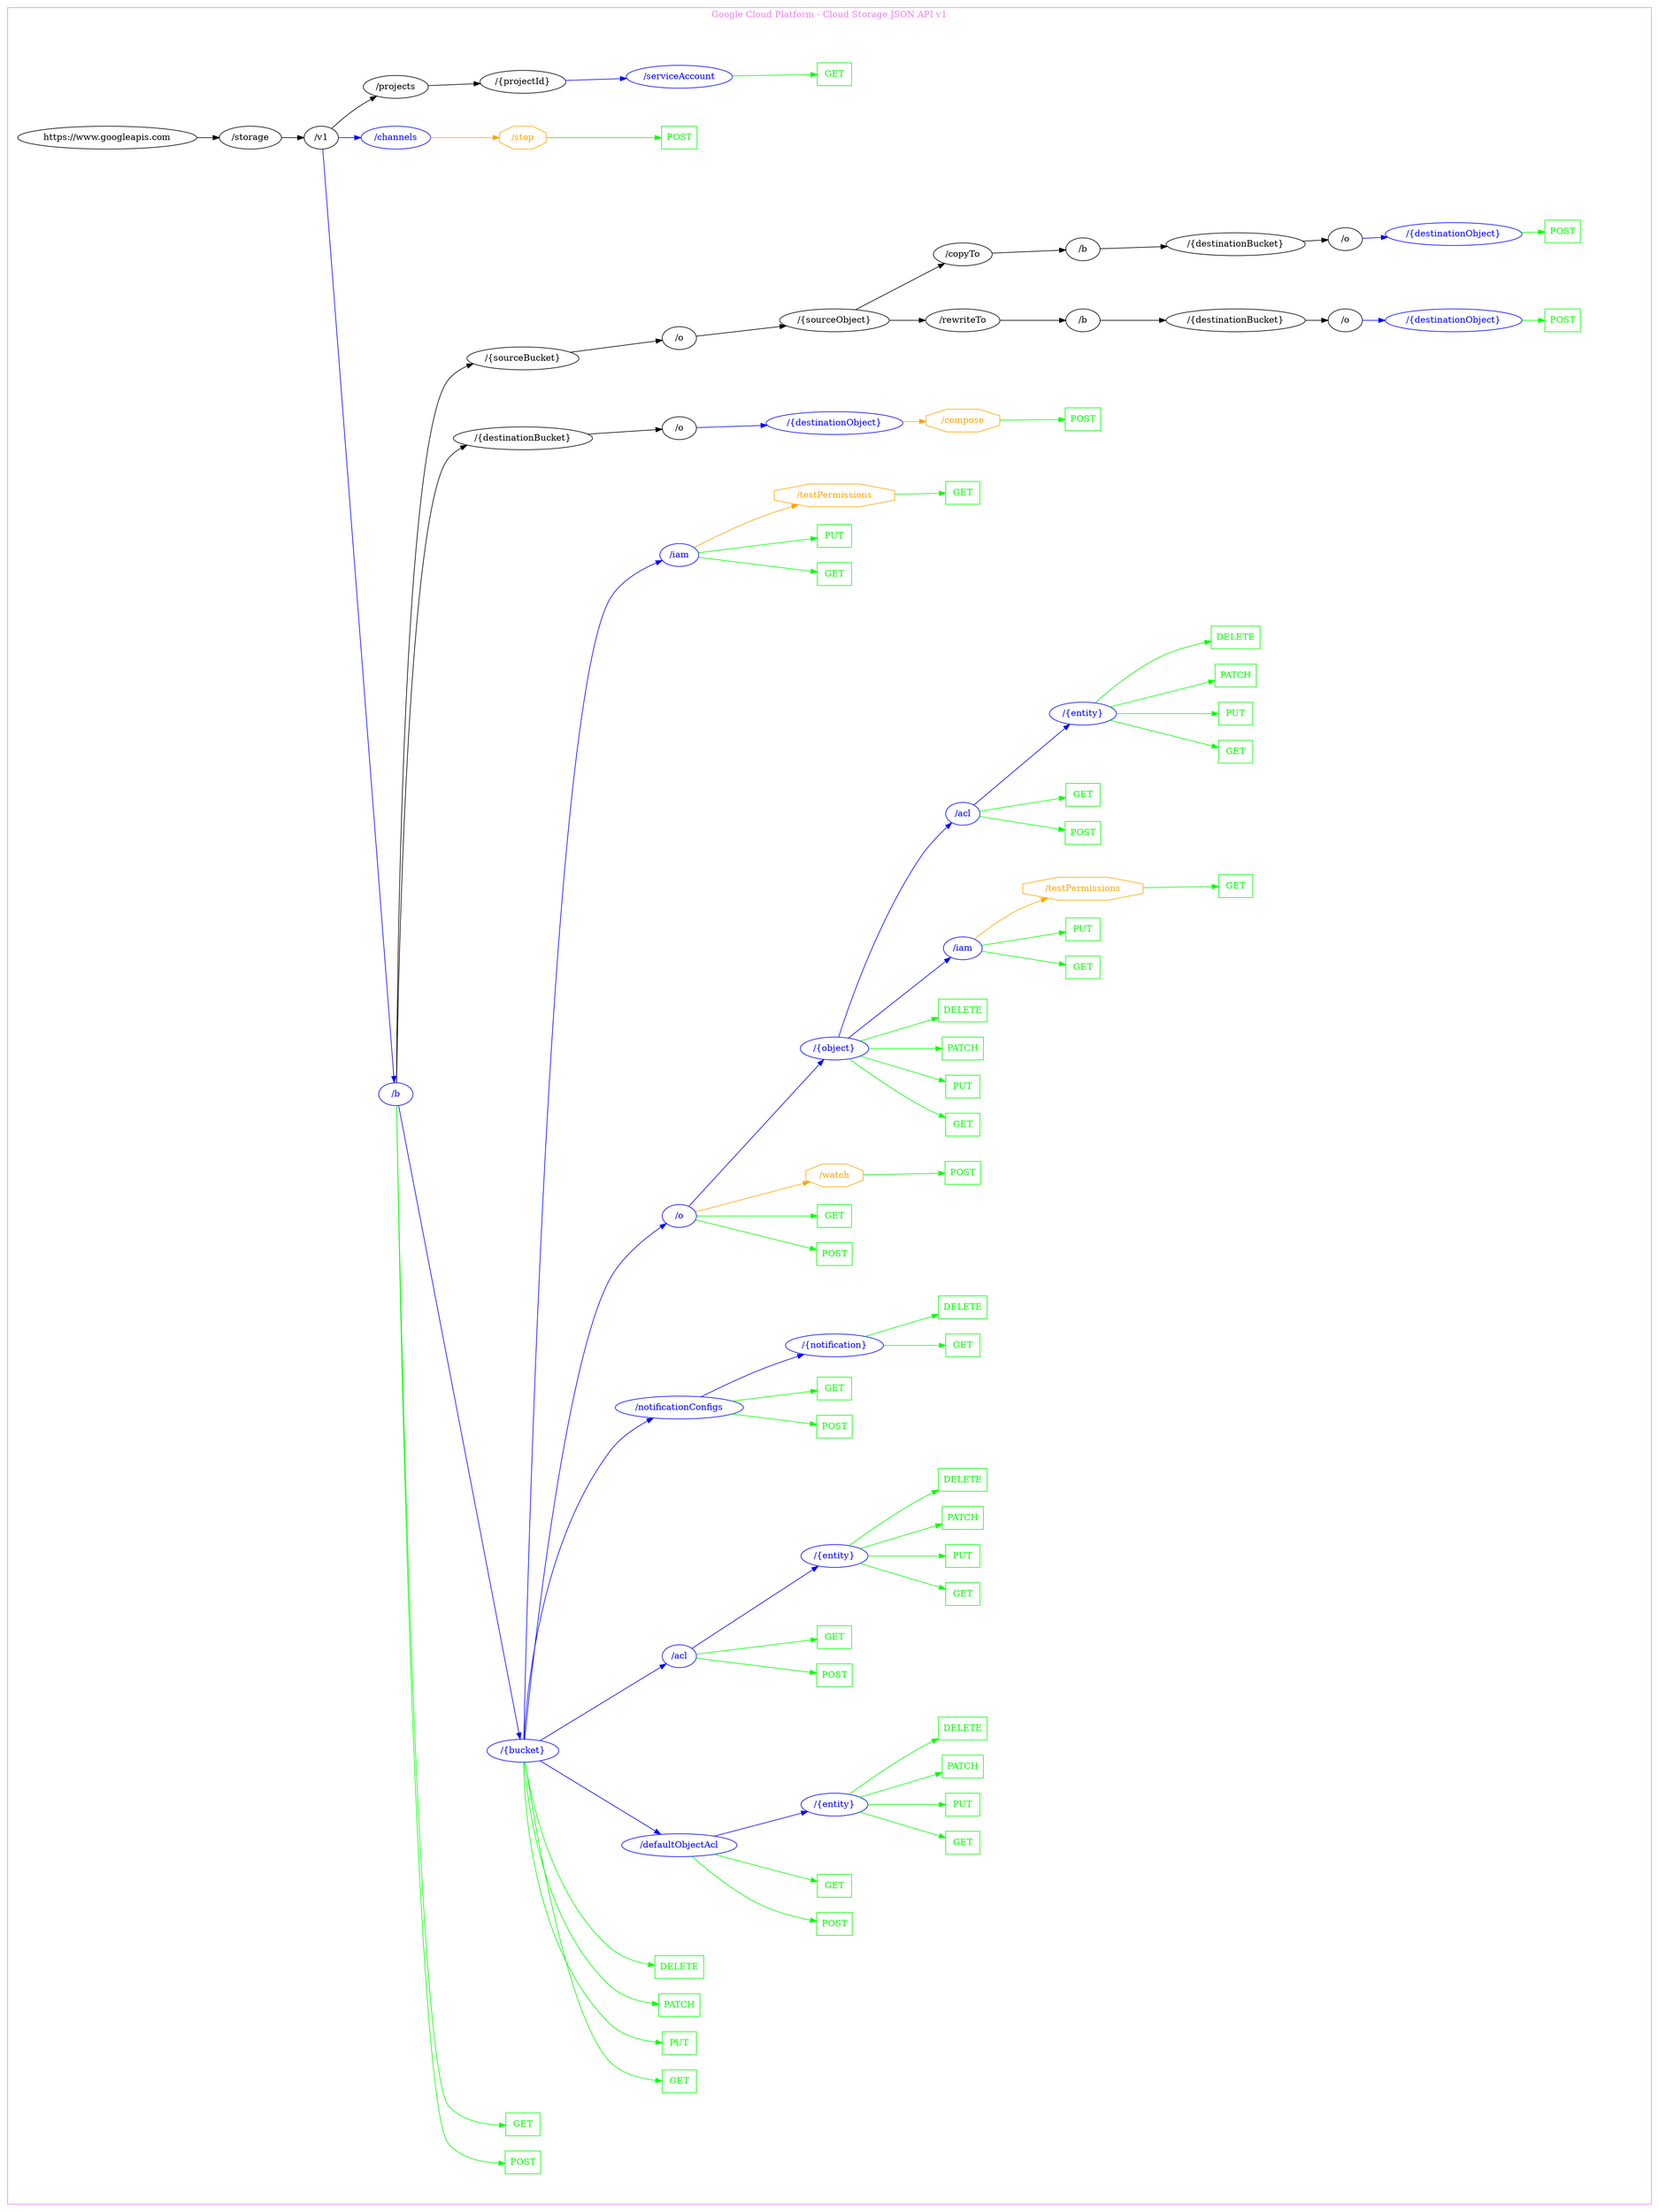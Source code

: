 digraph Cloud_Computing_REST_API {
rankdir="LR";
subgraph cluster_0 {
label="Google Cloud Platform - Cloud Storage JSON API v1"
color=violet
fontcolor=violet
subgraph cluster_1 {
label=""
color=white
fontcolor=white
node1 [label="https://www.googleapis.com", shape="ellipse", color="black", fontcolor="black"]
node1 -> node2 [color="black", fontcolor="black"]
subgraph cluster_2 {
label=""
color=white
fontcolor=white
node2 [label="/storage", shape="ellipse", color="black", fontcolor="black"]
node2 -> node3 [color="black", fontcolor="black"]
subgraph cluster_3 {
label=""
color=white
fontcolor=white
node3 [label="/v1", shape="ellipse", color="black", fontcolor="black"]
node3 -> node4 [color="blue", fontcolor="blue"]
subgraph cluster_4 {
label=""
color=white
fontcolor=white
node4 [label="/b", shape="ellipse", color="blue", fontcolor="blue"]
node4 -> node5 [color="green", fontcolor="green"]
subgraph cluster_5 {
label=""
color=white
fontcolor=white
node5 [label="POST", shape="box", color="green", fontcolor="green"]
}
node4 -> node6 [color="green", fontcolor="green"]
subgraph cluster_6 {
label=""
color=white
fontcolor=white
node6 [label="GET", shape="box", color="green", fontcolor="green"]
}
node4 -> node7 [color="blue", fontcolor="blue"]
subgraph cluster_7 {
label=""
color=white
fontcolor=white
node7 [label="/{bucket}", shape="ellipse", color="blue", fontcolor="blue"]
node7 -> node8 [color="green", fontcolor="green"]
subgraph cluster_8 {
label=""
color=white
fontcolor=white
node8 [label="GET", shape="box", color="green", fontcolor="green"]
}
node7 -> node9 [color="green", fontcolor="green"]
subgraph cluster_9 {
label=""
color=white
fontcolor=white
node9 [label="PUT", shape="box", color="green", fontcolor="green"]
}
node7 -> node10 [color="green", fontcolor="green"]
subgraph cluster_10 {
label=""
color=white
fontcolor=white
node10 [label="PATCH", shape="box", color="green", fontcolor="green"]
}
node7 -> node11 [color="green", fontcolor="green"]
subgraph cluster_11 {
label=""
color=white
fontcolor=white
node11 [label="DELETE", shape="box", color="green", fontcolor="green"]
}
node7 -> node12 [color="blue", fontcolor="blue"]
subgraph cluster_12 {
label=""
color=white
fontcolor=white
node12 [label="/defaultObjectAcl", shape="ellipse", color="blue", fontcolor="blue"]
node12 -> node13 [color="green", fontcolor="green"]
subgraph cluster_13 {
label=""
color=white
fontcolor=white
node13 [label="POST", shape="box", color="green", fontcolor="green"]
}
node12 -> node14 [color="green", fontcolor="green"]
subgraph cluster_14 {
label=""
color=white
fontcolor=white
node14 [label="GET", shape="box", color="green", fontcolor="green"]
}
node12 -> node15 [color="blue", fontcolor="blue"]
subgraph cluster_15 {
label=""
color=white
fontcolor=white
node15 [label="/{entity}", shape="ellipse", color="blue", fontcolor="blue"]
node15 -> node16 [color="green", fontcolor="green"]
subgraph cluster_16 {
label=""
color=white
fontcolor=white
node16 [label="GET", shape="box", color="green", fontcolor="green"]
}
node15 -> node17 [color="green", fontcolor="green"]
subgraph cluster_17 {
label=""
color=white
fontcolor=white
node17 [label="PUT", shape="box", color="green", fontcolor="green"]
}
node15 -> node18 [color="green", fontcolor="green"]
subgraph cluster_18 {
label=""
color=white
fontcolor=white
node18 [label="PATCH", shape="box", color="green", fontcolor="green"]
}
node15 -> node19 [color="green", fontcolor="green"]
subgraph cluster_19 {
label=""
color=white
fontcolor=white
node19 [label="DELETE", shape="box", color="green", fontcolor="green"]
}
}
}
node7 -> node20 [color="blue", fontcolor="blue"]
subgraph cluster_20 {
label=""
color=white
fontcolor=white
node20 [label="/acl", shape="ellipse", color="blue", fontcolor="blue"]
node20 -> node21 [color="green", fontcolor="green"]
subgraph cluster_21 {
label=""
color=white
fontcolor=white
node21 [label="POST", shape="box", color="green", fontcolor="green"]
}
node20 -> node22 [color="green", fontcolor="green"]
subgraph cluster_22 {
label=""
color=white
fontcolor=white
node22 [label="GET", shape="box", color="green", fontcolor="green"]
}
node20 -> node23 [color="blue", fontcolor="blue"]
subgraph cluster_23 {
label=""
color=white
fontcolor=white
node23 [label="/{entity}", shape="ellipse", color="blue", fontcolor="blue"]
node23 -> node24 [color="green", fontcolor="green"]
subgraph cluster_24 {
label=""
color=white
fontcolor=white
node24 [label="GET", shape="box", color="green", fontcolor="green"]
}
node23 -> node25 [color="green", fontcolor="green"]
subgraph cluster_25 {
label=""
color=white
fontcolor=white
node25 [label="PUT", shape="box", color="green", fontcolor="green"]
}
node23 -> node26 [color="green", fontcolor="green"]
subgraph cluster_26 {
label=""
color=white
fontcolor=white
node26 [label="PATCH", shape="box", color="green", fontcolor="green"]
}
node23 -> node27 [color="green", fontcolor="green"]
subgraph cluster_27 {
label=""
color=white
fontcolor=white
node27 [label="DELETE", shape="box", color="green", fontcolor="green"]
}
}
}
node7 -> node28 [color="blue", fontcolor="blue"]
subgraph cluster_28 {
label=""
color=white
fontcolor=white
node28 [label="/notificationConfigs", shape="ellipse", color="blue", fontcolor="blue"]
node28 -> node29 [color="green", fontcolor="green"]
subgraph cluster_29 {
label=""
color=white
fontcolor=white
node29 [label="POST", shape="box", color="green", fontcolor="green"]
}
node28 -> node30 [color="green", fontcolor="green"]
subgraph cluster_30 {
label=""
color=white
fontcolor=white
node30 [label="GET", shape="box", color="green", fontcolor="green"]
}
node28 -> node31 [color="blue", fontcolor="blue"]
subgraph cluster_31 {
label=""
color=white
fontcolor=white
node31 [label="/{notification}", shape="ellipse", color="blue", fontcolor="blue"]
node31 -> node32 [color="green", fontcolor="green"]
subgraph cluster_32 {
label=""
color=white
fontcolor=white
node32 [label="GET", shape="box", color="green", fontcolor="green"]
}
node31 -> node33 [color="green", fontcolor="green"]
subgraph cluster_33 {
label=""
color=white
fontcolor=white
node33 [label="DELETE", shape="box", color="green", fontcolor="green"]
}
}
}
node7 -> node34 [color="blue", fontcolor="blue"]
subgraph cluster_34 {
label=""
color=white
fontcolor=white
node34 [label="/o", shape="ellipse", color="blue", fontcolor="blue"]
node34 -> node35 [color="green", fontcolor="green"]
subgraph cluster_35 {
label=""
color=white
fontcolor=white
node35 [label="POST", shape="box", color="green", fontcolor="green"]
}
node34 -> node36 [color="green", fontcolor="green"]
subgraph cluster_36 {
label=""
color=white
fontcolor=white
node36 [label="GET", shape="box", color="green", fontcolor="green"]
}
node34 -> node37 [color="orange", fontcolor="orange"]
subgraph cluster_37 {
label=""
color=white
fontcolor=white
node37 [label="/watch", shape="octagon", color="orange", fontcolor="orange"]
node37 -> node38 [color="green", fontcolor="green"]
subgraph cluster_38 {
label=""
color=white
fontcolor=white
node38 [label="POST", shape="box", color="green", fontcolor="green"]
}
}
node34 -> node39 [color="blue", fontcolor="blue"]
subgraph cluster_39 {
label=""
color=white
fontcolor=white
node39 [label="/{object}", shape="ellipse", color="blue", fontcolor="blue"]
node39 -> node40 [color="green", fontcolor="green"]
subgraph cluster_40 {
label=""
color=white
fontcolor=white
node40 [label="GET", shape="box", color="green", fontcolor="green"]
}
node39 -> node41 [color="green", fontcolor="green"]
subgraph cluster_41 {
label=""
color=white
fontcolor=white
node41 [label="PUT", shape="box", color="green", fontcolor="green"]
}
node39 -> node42 [color="green", fontcolor="green"]
subgraph cluster_42 {
label=""
color=white
fontcolor=white
node42 [label="PATCH", shape="box", color="green", fontcolor="green"]
}
node39 -> node43 [color="green", fontcolor="green"]
subgraph cluster_43 {
label=""
color=white
fontcolor=white
node43 [label="DELETE", shape="box", color="green", fontcolor="green"]
}
node39 -> node44 [color="blue", fontcolor="blue"]
subgraph cluster_44 {
label=""
color=white
fontcolor=white
node44 [label="/iam", shape="ellipse", color="blue", fontcolor="blue"]
node44 -> node45 [color="green", fontcolor="green"]
subgraph cluster_45 {
label=""
color=white
fontcolor=white
node45 [label="GET", shape="box", color="green", fontcolor="green"]
}
node44 -> node46 [color="green", fontcolor="green"]
subgraph cluster_46 {
label=""
color=white
fontcolor=white
node46 [label="PUT", shape="box", color="green", fontcolor="green"]
}
node44 -> node47 [color="orange", fontcolor="orange"]
subgraph cluster_47 {
label=""
color=white
fontcolor=white
node47 [label="/testPermissions", shape="octagon", color="orange", fontcolor="orange"]
node47 -> node48 [color="green", fontcolor="green"]
subgraph cluster_48 {
label=""
color=white
fontcolor=white
node48 [label="GET", shape="box", color="green", fontcolor="green"]
}
}
}
node39 -> node49 [color="blue", fontcolor="blue"]
subgraph cluster_49 {
label=""
color=white
fontcolor=white
node49 [label="/acl", shape="ellipse", color="blue", fontcolor="blue"]
node49 -> node50 [color="green", fontcolor="green"]
subgraph cluster_50 {
label=""
color=white
fontcolor=white
node50 [label="POST", shape="box", color="green", fontcolor="green"]
}
node49 -> node51 [color="green", fontcolor="green"]
subgraph cluster_51 {
label=""
color=white
fontcolor=white
node51 [label="GET", shape="box", color="green", fontcolor="green"]
}
node49 -> node52 [color="blue", fontcolor="blue"]
subgraph cluster_52 {
label=""
color=white
fontcolor=white
node52 [label="/{entity}", shape="ellipse", color="blue", fontcolor="blue"]
node52 -> node53 [color="green", fontcolor="green"]
subgraph cluster_53 {
label=""
color=white
fontcolor=white
node53 [label="GET", shape="box", color="green", fontcolor="green"]
}
node52 -> node54 [color="green", fontcolor="green"]
subgraph cluster_54 {
label=""
color=white
fontcolor=white
node54 [label="PUT", shape="box", color="green", fontcolor="green"]
}
node52 -> node55 [color="green", fontcolor="green"]
subgraph cluster_55 {
label=""
color=white
fontcolor=white
node55 [label="PATCH", shape="box", color="green", fontcolor="green"]
}
node52 -> node56 [color="green", fontcolor="green"]
subgraph cluster_56 {
label=""
color=white
fontcolor=white
node56 [label="DELETE", shape="box", color="green", fontcolor="green"]
}
}
}
}
}
node7 -> node57 [color="blue", fontcolor="blue"]
subgraph cluster_57 {
label=""
color=white
fontcolor=white
node57 [label="/iam", shape="ellipse", color="blue", fontcolor="blue"]
node57 -> node58 [color="green", fontcolor="green"]
subgraph cluster_58 {
label=""
color=white
fontcolor=white
node58 [label="GET", shape="box", color="green", fontcolor="green"]
}
node57 -> node59 [color="green", fontcolor="green"]
subgraph cluster_59 {
label=""
color=white
fontcolor=white
node59 [label="PUT", shape="box", color="green", fontcolor="green"]
}
node57 -> node60 [color="orange", fontcolor="orange"]
subgraph cluster_60 {
label=""
color=white
fontcolor=white
node60 [label="/testPermissions", shape="octagon", color="orange", fontcolor="orange"]
node60 -> node61 [color="green", fontcolor="green"]
subgraph cluster_61 {
label=""
color=white
fontcolor=white
node61 [label="GET", shape="box", color="green", fontcolor="green"]
}
}
}
}
node4 -> node62 [color="black", fontcolor="black"]
subgraph cluster_62 {
label=""
color=white
fontcolor=white
node62 [label="/{destinationBucket}", shape="ellipse", color="black", fontcolor="black"]
node62 -> node63 [color="black", fontcolor="black"]
subgraph cluster_63 {
label=""
color=white
fontcolor=white
node63 [label="/o", shape="ellipse", color="black", fontcolor="black"]
node63 -> node64 [color="blue", fontcolor="blue"]
subgraph cluster_64 {
label=""
color=white
fontcolor=white
node64 [label="/{destinationObject}", shape="ellipse", color="blue", fontcolor="blue"]
node64 -> node65 [color="orange", fontcolor="orange"]
subgraph cluster_65 {
label=""
color=white
fontcolor=white
node65 [label="/compose", shape="octagon", color="orange", fontcolor="orange"]
node65 -> node66 [color="green", fontcolor="green"]
subgraph cluster_66 {
label=""
color=white
fontcolor=white
node66 [label="POST", shape="box", color="green", fontcolor="green"]
}
}
}
}
}
node4 -> node67 [color="black", fontcolor="black"]
subgraph cluster_67 {
label=""
color=white
fontcolor=white
node67 [label="/{sourceBucket}", shape="ellipse", color="black", fontcolor="black"]
node67 -> node68 [color="black", fontcolor="black"]
subgraph cluster_68 {
label=""
color=white
fontcolor=white
node68 [label="/o", shape="ellipse", color="black", fontcolor="black"]
node68 -> node69 [color="black", fontcolor="black"]
subgraph cluster_69 {
label=""
color=white
fontcolor=white
node69 [label="/{sourceObject}", shape="ellipse", color="black", fontcolor="black"]
node69 -> node70 [color="black", fontcolor="black"]
subgraph cluster_70 {
label=""
color=white
fontcolor=white
node70 [label="/rewriteTo", shape="ellipse", color="black", fontcolor="black"]
node70 -> node71 [color="black", fontcolor="black"]
subgraph cluster_71 {
label=""
color=white
fontcolor=white
node71 [label="/b", shape="ellipse", color="black", fontcolor="black"]
node71 -> node72 [color="black", fontcolor="black"]
subgraph cluster_72 {
label=""
color=white
fontcolor=white
node72 [label="/{destinationBucket}", shape="ellipse", color="black", fontcolor="black"]
node72 -> node73 [color="black", fontcolor="black"]
subgraph cluster_73 {
label=""
color=white
fontcolor=white
node73 [label="/o", shape="ellipse", color="black", fontcolor="black"]
node73 -> node74 [color="blue", fontcolor="blue"]
subgraph cluster_74 {
label=""
color=white
fontcolor=white
node74 [label="/{destinationObject}", shape="ellipse", color="blue", fontcolor="blue"]
node74 -> node75 [color="green", fontcolor="green"]
subgraph cluster_75 {
label=""
color=white
fontcolor=white
node75 [label="POST", shape="box", color="green", fontcolor="green"]
}
}
}
}
}
}
node69 -> node76 [color="black", fontcolor="black"]
subgraph cluster_76 {
label=""
color=white
fontcolor=white
node76 [label="/copyTo", shape="ellipse", color="black", fontcolor="black"]
node76 -> node77 [color="black", fontcolor="black"]
subgraph cluster_77 {
label=""
color=white
fontcolor=white
node77 [label="/b", shape="ellipse", color="black", fontcolor="black"]
node77 -> node78 [color="black", fontcolor="black"]
subgraph cluster_78 {
label=""
color=white
fontcolor=white
node78 [label="/{destinationBucket}", shape="ellipse", color="black", fontcolor="black"]
node78 -> node79 [color="black", fontcolor="black"]
subgraph cluster_79 {
label=""
color=white
fontcolor=white
node79 [label="/o", shape="ellipse", color="black", fontcolor="black"]
node79 -> node80 [color="blue", fontcolor="blue"]
subgraph cluster_80 {
label=""
color=white
fontcolor=white
node80 [label="/{destinationObject}", shape="ellipse", color="blue", fontcolor="blue"]
node80 -> node81 [color="green", fontcolor="green"]
subgraph cluster_81 {
label=""
color=white
fontcolor=white
node81 [label="POST", shape="box", color="green", fontcolor="green"]
}
}
}
}
}
}
}
}
}
}
node3 -> node82 [color="blue", fontcolor="blue"]
subgraph cluster_82 {
label=""
color=white
fontcolor=white
node82 [label="/channels", shape="ellipse", color="blue", fontcolor="blue"]
node82 -> node83 [color="orange", fontcolor="orange"]
subgraph cluster_83 {
label=""
color=white
fontcolor=white
node83 [label="/stop", shape="octagon", color="orange", fontcolor="orange"]
node83 -> node84 [color="green", fontcolor="green"]
subgraph cluster_84 {
label=""
color=white
fontcolor=white
node84 [label="POST", shape="box", color="green", fontcolor="green"]
}
}
}
node3 -> node85 [color="black", fontcolor="black"]
subgraph cluster_85 {
label=""
color=white
fontcolor=white
node85 [label="/projects", shape="ellipse", color="black", fontcolor="black"]
node85 -> node86 [color="black", fontcolor="black"]
subgraph cluster_86 {
label=""
color=white
fontcolor=white
node86 [label="/{projectId}", shape="ellipse", color="black", fontcolor="black"]
node86 -> node87 [color="blue", fontcolor="blue"]
subgraph cluster_87 {
label=""
color=white
fontcolor=white
node87 [label="/serviceAccount", shape="ellipse", color="blue", fontcolor="blue"]
node87 -> node88 [color="green", fontcolor="green"]
subgraph cluster_88 {
label=""
color=white
fontcolor=white
node88 [label="GET", shape="box", color="green", fontcolor="green"]
}
}
}
}
}
}
}
}
}
